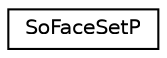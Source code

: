 digraph "Graphical Class Hierarchy"
{
 // LATEX_PDF_SIZE
  edge [fontname="Helvetica",fontsize="10",labelfontname="Helvetica",labelfontsize="10"];
  node [fontname="Helvetica",fontsize="10",shape=record];
  rankdir="LR";
  Node0 [label="SoFaceSetP",height=0.2,width=0.4,color="black", fillcolor="white", style="filled",URL="$classSoFaceSetP.html",tooltip=" "];
}
